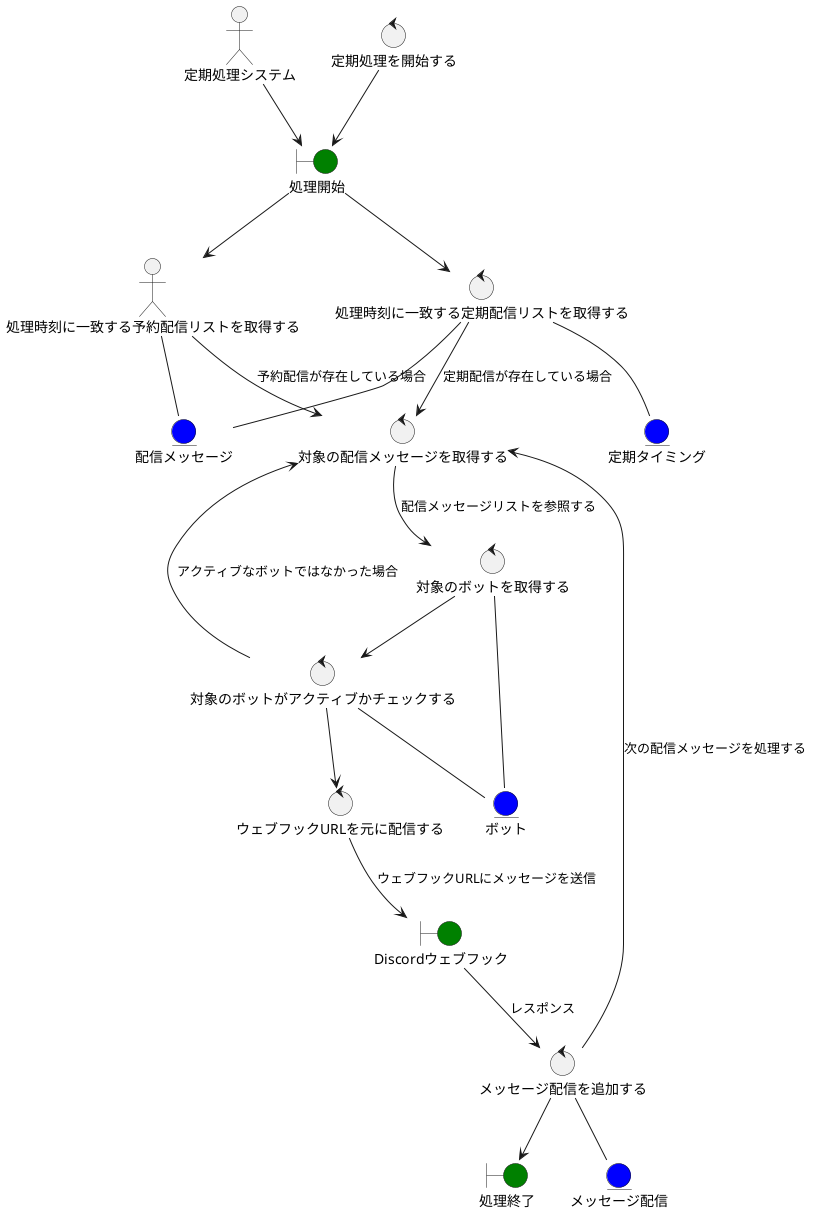 @startuml robustness-sent_message

actor 定期処理システム
boundary 処理開始 #green
boundary Discordウェブフック #green
boundary 処理終了 #green
control 定期処理を開始する
control 処理時刻に一致する定期配信リストを取得する
control 処理時刻に一致する定期配信リストを取得する
control 対象の配信メッセージを取得する
control 対象のボットを取得する
control 対象のボットがアクティブかチェックする
control ウェブフックURLを元に配信する
control メッセージ配信を追加する
entity ボット #blue
entity 配信メッセージ #blue
entity 定期タイミング #blue
entity メッセージ配信 #blue

定期処理システム --> 処理開始
定期処理を開始する --> 処理開始
処理開始 --> 処理時刻に一致する予約配信リストを取得する
処理開始 --> 処理時刻に一致する定期配信リストを取得する
処理時刻に一致する予約配信リストを取得する --> 対象の配信メッセージを取得する :予約配信が存在している場合
処理時刻に一致する定期配信リストを取得する --> 対象の配信メッセージを取得する :定期配信が存在している場合
処理時刻に一致する予約配信リストを取得する -- 配信メッセージ
処理時刻に一致する定期配信リストを取得する -- 配信メッセージ
処理時刻に一致する定期配信リストを取得する -- 定期タイミング
対象の配信メッセージを取得する --> 対象のボットを取得する :配信メッセージリストを参照する
対象のボットを取得する --> 対象のボットがアクティブかチェックする
対象のボットがアクティブかチェックする --> 対象の配信メッセージを取得する :アクティブなボットではなかった場合
対象のボットがアクティブかチェックする --> ウェブフックURLを元に配信する
対象のボットがアクティブかチェックする -- ボット
対象のボットを取得する -- ボット
ウェブフックURLを元に配信する --> Discordウェブフック :ウェブフックURLにメッセージを送信
Discordウェブフック --> メッセージ配信を追加する :レスポンス
メッセージ配信を追加する --> 対象の配信メッセージを取得する :次の配信メッセージを処理する
メッセージ配信を追加する -- メッセージ配信
メッセージ配信を追加する --> 処理終了
@enduml
